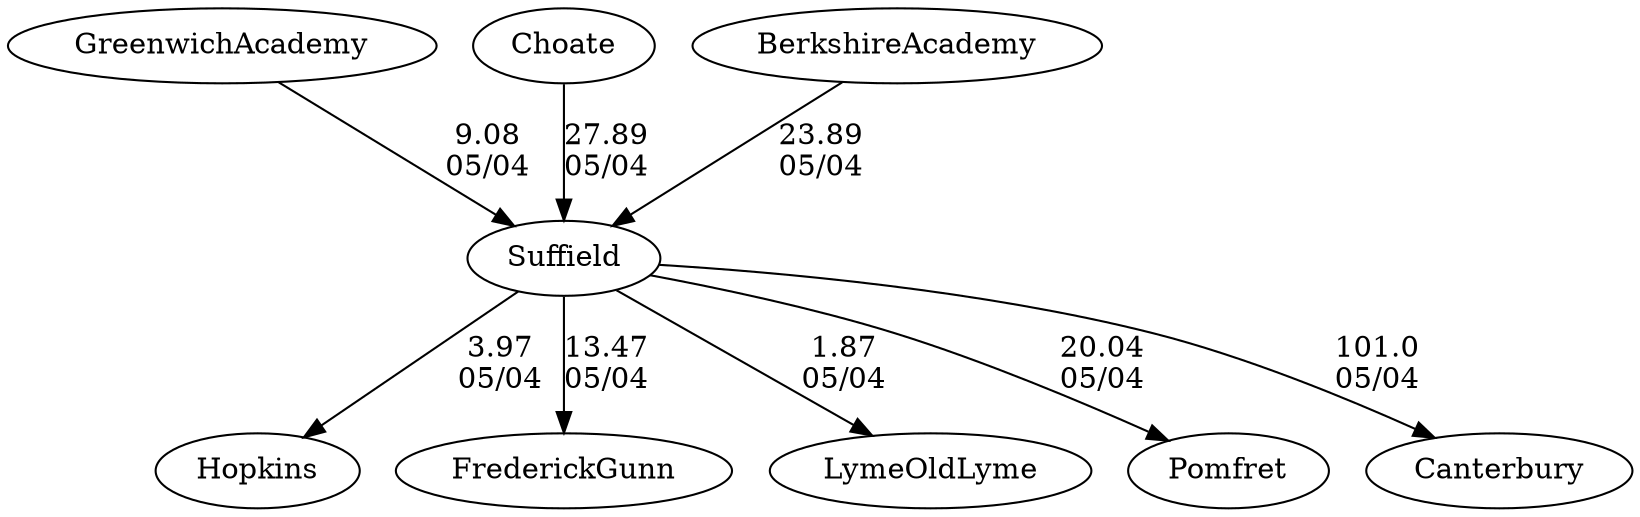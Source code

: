 digraph girls2foursSuffield {GreenwichAcademy [URL="girls2foursSuffieldGreenwichAcademy.html"];Hopkins [URL="girls2foursSuffieldHopkins.html"];Suffield [URL="girls2foursSuffieldSuffield.html"];Choate [URL="girls2foursSuffieldChoate.html"];FrederickGunn [URL="girls2foursSuffieldFrederickGunn.html"];BerkshireAcademy [URL="girls2foursSuffieldBerkshireAcademy.html"];LymeOldLyme [URL="girls2foursSuffieldLymeOldLyme.html"];Pomfret [URL="girls2foursSuffieldPomfret.html"];Canterbury [URL="girls2foursSuffieldCanterbury.html"];Suffield -> LymeOldLyme[label="1.87
05/04", weight="99", tooltip="Founder's Day Regatta			
", URL="", random="random"]; 
Suffield -> Hopkins[label="3.97
05/04", weight="97", tooltip="Founder's Day Regatta			
", URL="", random="random"]; 
Suffield -> FrederickGunn[label="13.47
05/04", weight="87", tooltip="Founder's Day Regatta			
", URL="", random="random"]; 
Suffield -> Pomfret[label="20.04
05/04", weight="80", tooltip="Founder's Day Regatta			
", URL="", random="random"]; 
Suffield -> Canterbury[label="101.0
05/04", weight="-1", tooltip="Founder's Day Regatta			
", URL="", random="random"]; 
Choate -> Suffield[label="27.89
05/04", weight="73", tooltip="Founder's Day Regatta			
", URL="", random="random"]; 
BerkshireAcademy -> Suffield[label="23.89
05/04", weight="77", tooltip="Founder's Day Regatta			
", URL="", random="random"]; 
GreenwichAcademy -> Suffield[label="9.08
05/04", weight="91", tooltip="Founder's Day Regatta			
", URL="", random="random"]}